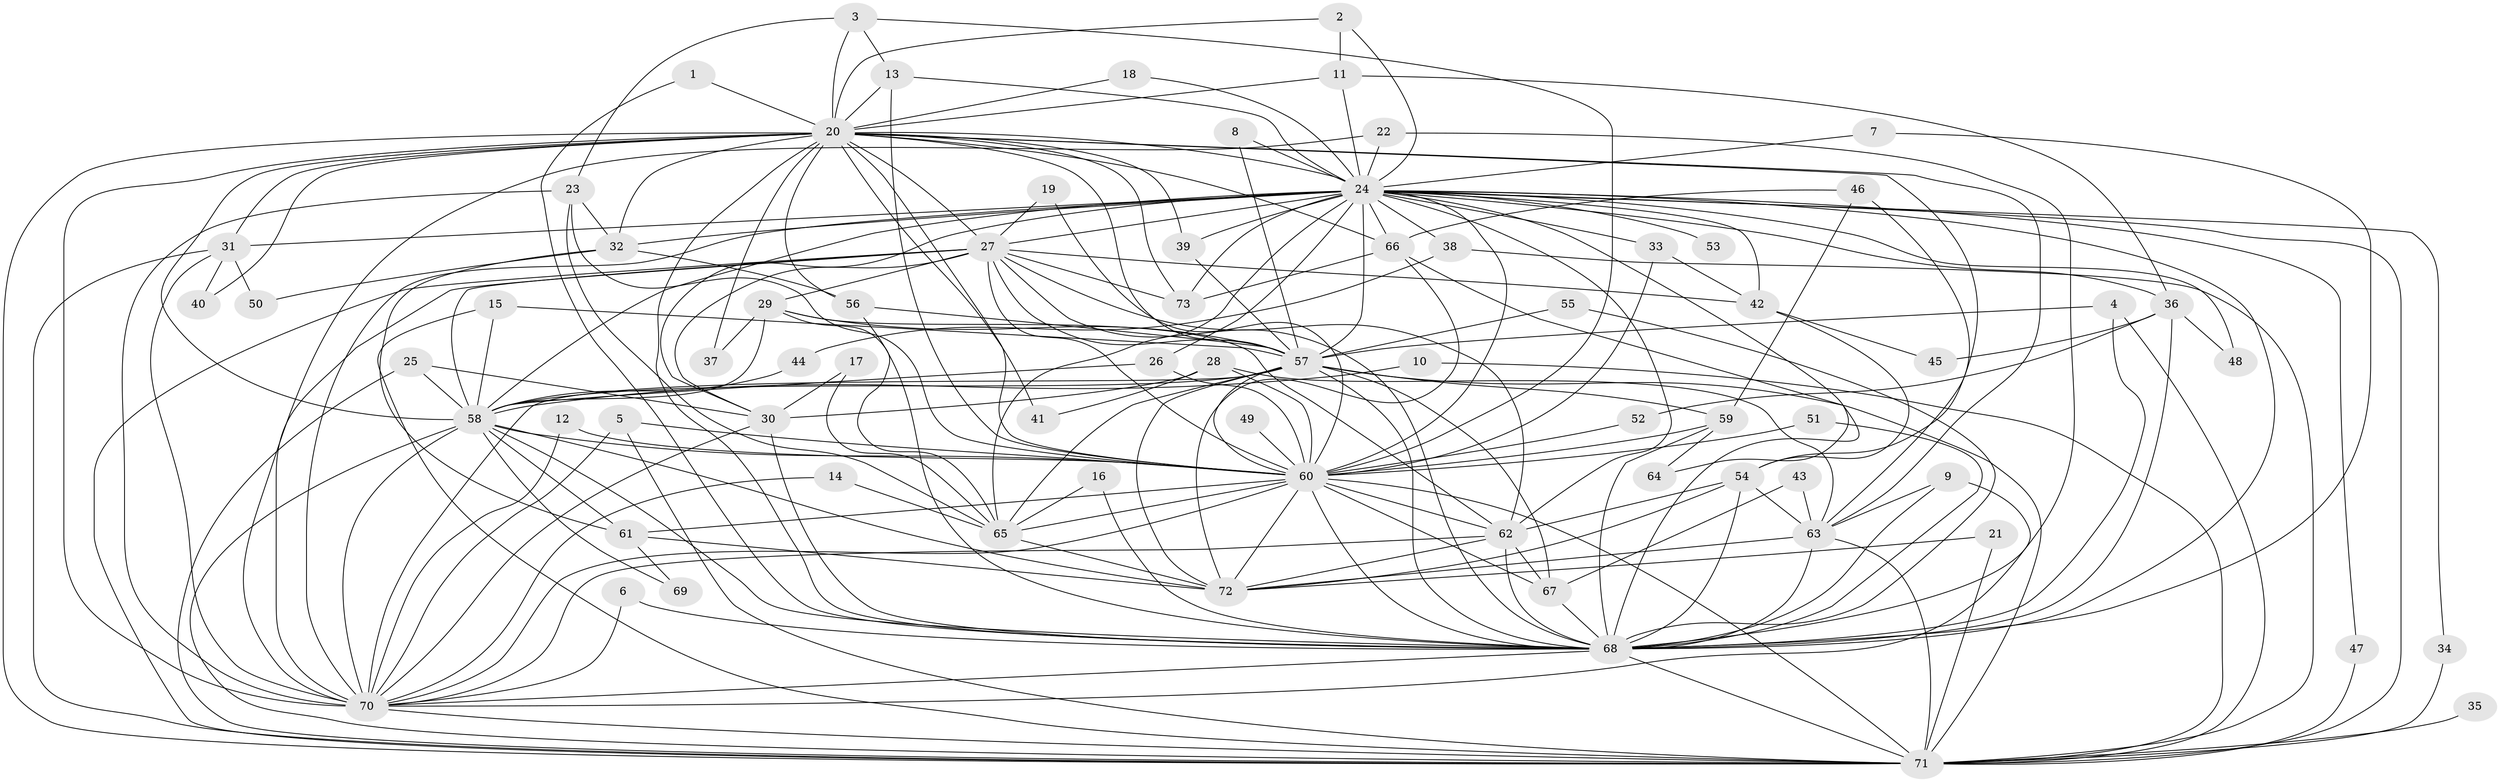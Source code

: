 // original degree distribution, {29: 0.0136986301369863, 21: 0.02054794520547945, 18: 0.00684931506849315, 24: 0.00684931506849315, 23: 0.00684931506849315, 34: 0.00684931506849315, 28: 0.00684931506849315, 2: 0.5342465753424658, 3: 0.21232876712328766, 9: 0.0136986301369863, 6: 0.02054794520547945, 4: 0.0958904109589041, 7: 0.00684931506849315, 5: 0.0410958904109589, 8: 0.00684931506849315}
// Generated by graph-tools (version 1.1) at 2025/49/03/09/25 03:49:35]
// undirected, 73 vertices, 210 edges
graph export_dot {
graph [start="1"]
  node [color=gray90,style=filled];
  1;
  2;
  3;
  4;
  5;
  6;
  7;
  8;
  9;
  10;
  11;
  12;
  13;
  14;
  15;
  16;
  17;
  18;
  19;
  20;
  21;
  22;
  23;
  24;
  25;
  26;
  27;
  28;
  29;
  30;
  31;
  32;
  33;
  34;
  35;
  36;
  37;
  38;
  39;
  40;
  41;
  42;
  43;
  44;
  45;
  46;
  47;
  48;
  49;
  50;
  51;
  52;
  53;
  54;
  55;
  56;
  57;
  58;
  59;
  60;
  61;
  62;
  63;
  64;
  65;
  66;
  67;
  68;
  69;
  70;
  71;
  72;
  73;
  1 -- 20 [weight=1.0];
  1 -- 68 [weight=1.0];
  2 -- 11 [weight=1.0];
  2 -- 20 [weight=1.0];
  2 -- 24 [weight=1.0];
  3 -- 13 [weight=1.0];
  3 -- 20 [weight=1.0];
  3 -- 23 [weight=1.0];
  3 -- 60 [weight=1.0];
  4 -- 57 [weight=1.0];
  4 -- 68 [weight=1.0];
  4 -- 71 [weight=1.0];
  5 -- 60 [weight=1.0];
  5 -- 70 [weight=1.0];
  5 -- 71 [weight=1.0];
  6 -- 68 [weight=1.0];
  6 -- 70 [weight=1.0];
  7 -- 24 [weight=1.0];
  7 -- 68 [weight=1.0];
  8 -- 24 [weight=1.0];
  8 -- 57 [weight=1.0];
  9 -- 63 [weight=1.0];
  9 -- 68 [weight=1.0];
  9 -- 70 [weight=1.0];
  10 -- 58 [weight=1.0];
  10 -- 71 [weight=1.0];
  11 -- 20 [weight=1.0];
  11 -- 24 [weight=1.0];
  11 -- 36 [weight=1.0];
  12 -- 60 [weight=1.0];
  12 -- 70 [weight=1.0];
  13 -- 20 [weight=1.0];
  13 -- 24 [weight=1.0];
  13 -- 60 [weight=1.0];
  14 -- 65 [weight=1.0];
  14 -- 70 [weight=1.0];
  15 -- 57 [weight=1.0];
  15 -- 58 [weight=1.0];
  15 -- 71 [weight=1.0];
  16 -- 65 [weight=1.0];
  16 -- 68 [weight=1.0];
  17 -- 30 [weight=1.0];
  17 -- 65 [weight=1.0];
  18 -- 20 [weight=1.0];
  18 -- 24 [weight=1.0];
  19 -- 27 [weight=1.0];
  19 -- 60 [weight=1.0];
  20 -- 24 [weight=3.0];
  20 -- 27 [weight=1.0];
  20 -- 31 [weight=1.0];
  20 -- 32 [weight=1.0];
  20 -- 37 [weight=1.0];
  20 -- 39 [weight=1.0];
  20 -- 40 [weight=1.0];
  20 -- 41 [weight=1.0];
  20 -- 54 [weight=1.0];
  20 -- 56 [weight=1.0];
  20 -- 57 [weight=2.0];
  20 -- 58 [weight=2.0];
  20 -- 60 [weight=1.0];
  20 -- 63 [weight=1.0];
  20 -- 66 [weight=1.0];
  20 -- 68 [weight=1.0];
  20 -- 70 [weight=2.0];
  20 -- 71 [weight=1.0];
  20 -- 73 [weight=1.0];
  21 -- 71 [weight=1.0];
  21 -- 72 [weight=1.0];
  22 -- 24 [weight=1.0];
  22 -- 68 [weight=1.0];
  22 -- 70 [weight=1.0];
  23 -- 32 [weight=1.0];
  23 -- 60 [weight=1.0];
  23 -- 65 [weight=1.0];
  23 -- 70 [weight=1.0];
  24 -- 26 [weight=1.0];
  24 -- 27 [weight=2.0];
  24 -- 30 [weight=2.0];
  24 -- 31 [weight=1.0];
  24 -- 32 [weight=1.0];
  24 -- 33 [weight=1.0];
  24 -- 34 [weight=1.0];
  24 -- 36 [weight=1.0];
  24 -- 38 [weight=2.0];
  24 -- 39 [weight=1.0];
  24 -- 42 [weight=1.0];
  24 -- 47 [weight=1.0];
  24 -- 48 [weight=1.0];
  24 -- 53 [weight=2.0];
  24 -- 57 [weight=2.0];
  24 -- 58 [weight=3.0];
  24 -- 60 [weight=3.0];
  24 -- 62 [weight=1.0];
  24 -- 64 [weight=1.0];
  24 -- 65 [weight=2.0];
  24 -- 66 [weight=1.0];
  24 -- 68 [weight=2.0];
  24 -- 70 [weight=2.0];
  24 -- 71 [weight=3.0];
  24 -- 73 [weight=1.0];
  25 -- 30 [weight=1.0];
  25 -- 58 [weight=1.0];
  25 -- 71 [weight=1.0];
  26 -- 58 [weight=2.0];
  26 -- 60 [weight=1.0];
  27 -- 29 [weight=1.0];
  27 -- 30 [weight=1.0];
  27 -- 42 [weight=1.0];
  27 -- 57 [weight=1.0];
  27 -- 58 [weight=1.0];
  27 -- 60 [weight=1.0];
  27 -- 62 [weight=1.0];
  27 -- 68 [weight=1.0];
  27 -- 70 [weight=3.0];
  27 -- 71 [weight=1.0];
  27 -- 73 [weight=1.0];
  28 -- 30 [weight=1.0];
  28 -- 41 [weight=1.0];
  28 -- 60 [weight=1.0];
  28 -- 63 [weight=1.0];
  29 -- 37 [weight=1.0];
  29 -- 57 [weight=1.0];
  29 -- 58 [weight=1.0];
  29 -- 62 [weight=1.0];
  29 -- 65 [weight=1.0];
  30 -- 68 [weight=1.0];
  30 -- 70 [weight=1.0];
  31 -- 40 [weight=1.0];
  31 -- 50 [weight=1.0];
  31 -- 70 [weight=1.0];
  31 -- 71 [weight=1.0];
  32 -- 50 [weight=1.0];
  32 -- 56 [weight=1.0];
  32 -- 61 [weight=1.0];
  33 -- 42 [weight=1.0];
  33 -- 60 [weight=1.0];
  34 -- 71 [weight=1.0];
  35 -- 71 [weight=1.0];
  36 -- 45 [weight=1.0];
  36 -- 48 [weight=1.0];
  36 -- 52 [weight=1.0];
  36 -- 68 [weight=2.0];
  38 -- 44 [weight=1.0];
  38 -- 71 [weight=1.0];
  39 -- 57 [weight=1.0];
  42 -- 45 [weight=1.0];
  42 -- 54 [weight=1.0];
  43 -- 63 [weight=1.0];
  43 -- 67 [weight=1.0];
  44 -- 58 [weight=1.0];
  46 -- 59 [weight=1.0];
  46 -- 63 [weight=1.0];
  46 -- 66 [weight=1.0];
  47 -- 71 [weight=1.0];
  49 -- 60 [weight=1.0];
  51 -- 60 [weight=1.0];
  51 -- 68 [weight=1.0];
  52 -- 60 [weight=1.0];
  54 -- 62 [weight=1.0];
  54 -- 63 [weight=1.0];
  54 -- 68 [weight=1.0];
  54 -- 72 [weight=1.0];
  55 -- 57 [weight=1.0];
  55 -- 68 [weight=1.0];
  56 -- 57 [weight=1.0];
  56 -- 68 [weight=1.0];
  57 -- 58 [weight=1.0];
  57 -- 59 [weight=1.0];
  57 -- 60 [weight=1.0];
  57 -- 65 [weight=1.0];
  57 -- 67 [weight=1.0];
  57 -- 68 [weight=2.0];
  57 -- 70 [weight=1.0];
  57 -- 71 [weight=1.0];
  57 -- 72 [weight=1.0];
  58 -- 60 [weight=2.0];
  58 -- 61 [weight=1.0];
  58 -- 68 [weight=1.0];
  58 -- 69 [weight=1.0];
  58 -- 70 [weight=1.0];
  58 -- 71 [weight=1.0];
  58 -- 72 [weight=1.0];
  59 -- 60 [weight=2.0];
  59 -- 64 [weight=1.0];
  59 -- 68 [weight=1.0];
  60 -- 61 [weight=1.0];
  60 -- 62 [weight=1.0];
  60 -- 65 [weight=1.0];
  60 -- 67 [weight=1.0];
  60 -- 68 [weight=1.0];
  60 -- 70 [weight=1.0];
  60 -- 71 [weight=1.0];
  60 -- 72 [weight=1.0];
  61 -- 69 [weight=1.0];
  61 -- 72 [weight=1.0];
  62 -- 67 [weight=1.0];
  62 -- 68 [weight=1.0];
  62 -- 70 [weight=1.0];
  62 -- 72 [weight=1.0];
  63 -- 68 [weight=1.0];
  63 -- 71 [weight=1.0];
  63 -- 72 [weight=1.0];
  65 -- 72 [weight=1.0];
  66 -- 68 [weight=1.0];
  66 -- 72 [weight=1.0];
  66 -- 73 [weight=1.0];
  67 -- 68 [weight=1.0];
  68 -- 70 [weight=1.0];
  68 -- 71 [weight=1.0];
  70 -- 71 [weight=2.0];
}
